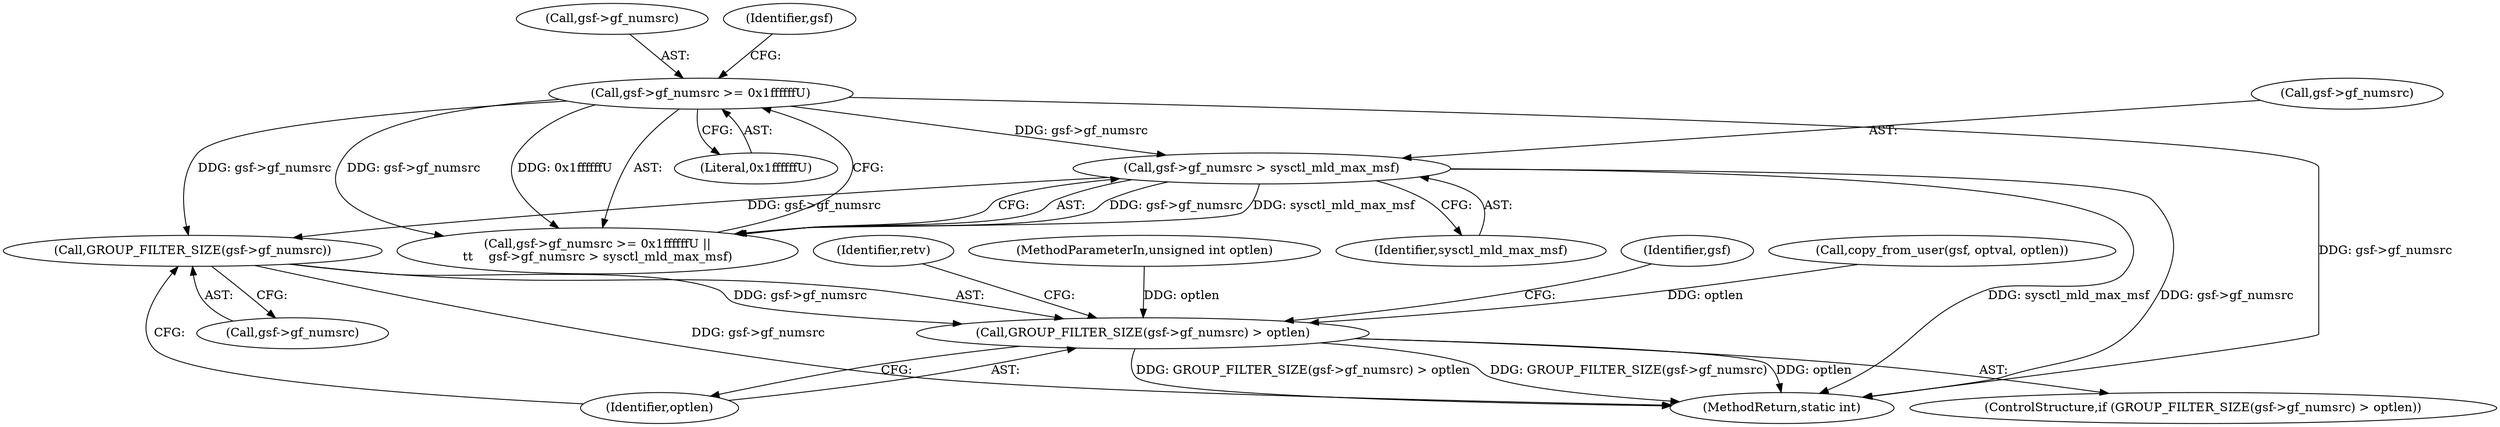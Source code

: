 digraph "0_linux_45f6fad84cc305103b28d73482b344d7f5b76f39_11@pointer" {
"1001732" [label="(Call,GROUP_FILTER_SIZE(gsf->gf_numsrc))"];
"1001712" [label="(Call,gsf->gf_numsrc >= 0x1ffffffU)"];
"1001717" [label="(Call,gsf->gf_numsrc > sysctl_mld_max_msf)"];
"1001731" [label="(Call,GROUP_FILTER_SIZE(gsf->gf_numsrc) > optlen)"];
"1001718" [label="(Call,gsf->gf_numsrc)"];
"1001731" [label="(Call,GROUP_FILTER_SIZE(gsf->gf_numsrc) > optlen)"];
"1001746" [label="(Identifier,retv)"];
"1001730" [label="(ControlStructure,if (GROUP_FILTER_SIZE(gsf->gf_numsrc) > optlen))"];
"1001736" [label="(Identifier,optlen)"];
"1001712" [label="(Call,gsf->gf_numsrc >= 0x1ffffffU)"];
"1001713" [label="(Call,gsf->gf_numsrc)"];
"1001721" [label="(Identifier,sysctl_mld_max_msf)"];
"1000119" [label="(MethodParameterIn,unsigned int optlen)"];
"1001711" [label="(Call,gsf->gf_numsrc >= 0x1ffffffU ||\n\t\t    gsf->gf_numsrc > sysctl_mld_max_msf)"];
"1001739" [label="(Identifier,gsf)"];
"1001716" [label="(Literal,0x1ffffffU)"];
"1002046" [label="(MethodReturn,static int)"];
"1001732" [label="(Call,GROUP_FILTER_SIZE(gsf->gf_numsrc))"];
"1001717" [label="(Call,gsf->gf_numsrc > sysctl_mld_max_msf)"];
"1001719" [label="(Identifier,gsf)"];
"1001733" [label="(Call,gsf->gf_numsrc)"];
"1001702" [label="(Call,copy_from_user(gsf, optval, optlen))"];
"1001732" -> "1001731"  [label="AST: "];
"1001732" -> "1001733"  [label="CFG: "];
"1001733" -> "1001732"  [label="AST: "];
"1001736" -> "1001732"  [label="CFG: "];
"1001732" -> "1002046"  [label="DDG: gsf->gf_numsrc"];
"1001732" -> "1001731"  [label="DDG: gsf->gf_numsrc"];
"1001712" -> "1001732"  [label="DDG: gsf->gf_numsrc"];
"1001717" -> "1001732"  [label="DDG: gsf->gf_numsrc"];
"1001712" -> "1001711"  [label="AST: "];
"1001712" -> "1001716"  [label="CFG: "];
"1001713" -> "1001712"  [label="AST: "];
"1001716" -> "1001712"  [label="AST: "];
"1001719" -> "1001712"  [label="CFG: "];
"1001711" -> "1001712"  [label="CFG: "];
"1001712" -> "1002046"  [label="DDG: gsf->gf_numsrc"];
"1001712" -> "1001711"  [label="DDG: gsf->gf_numsrc"];
"1001712" -> "1001711"  [label="DDG: 0x1ffffffU"];
"1001712" -> "1001717"  [label="DDG: gsf->gf_numsrc"];
"1001717" -> "1001711"  [label="AST: "];
"1001717" -> "1001721"  [label="CFG: "];
"1001718" -> "1001717"  [label="AST: "];
"1001721" -> "1001717"  [label="AST: "];
"1001711" -> "1001717"  [label="CFG: "];
"1001717" -> "1002046"  [label="DDG: gsf->gf_numsrc"];
"1001717" -> "1002046"  [label="DDG: sysctl_mld_max_msf"];
"1001717" -> "1001711"  [label="DDG: gsf->gf_numsrc"];
"1001717" -> "1001711"  [label="DDG: sysctl_mld_max_msf"];
"1001731" -> "1001730"  [label="AST: "];
"1001731" -> "1001736"  [label="CFG: "];
"1001736" -> "1001731"  [label="AST: "];
"1001739" -> "1001731"  [label="CFG: "];
"1001746" -> "1001731"  [label="CFG: "];
"1001731" -> "1002046"  [label="DDG: GROUP_FILTER_SIZE(gsf->gf_numsrc) > optlen"];
"1001731" -> "1002046"  [label="DDG: GROUP_FILTER_SIZE(gsf->gf_numsrc)"];
"1001731" -> "1002046"  [label="DDG: optlen"];
"1001702" -> "1001731"  [label="DDG: optlen"];
"1000119" -> "1001731"  [label="DDG: optlen"];
}

